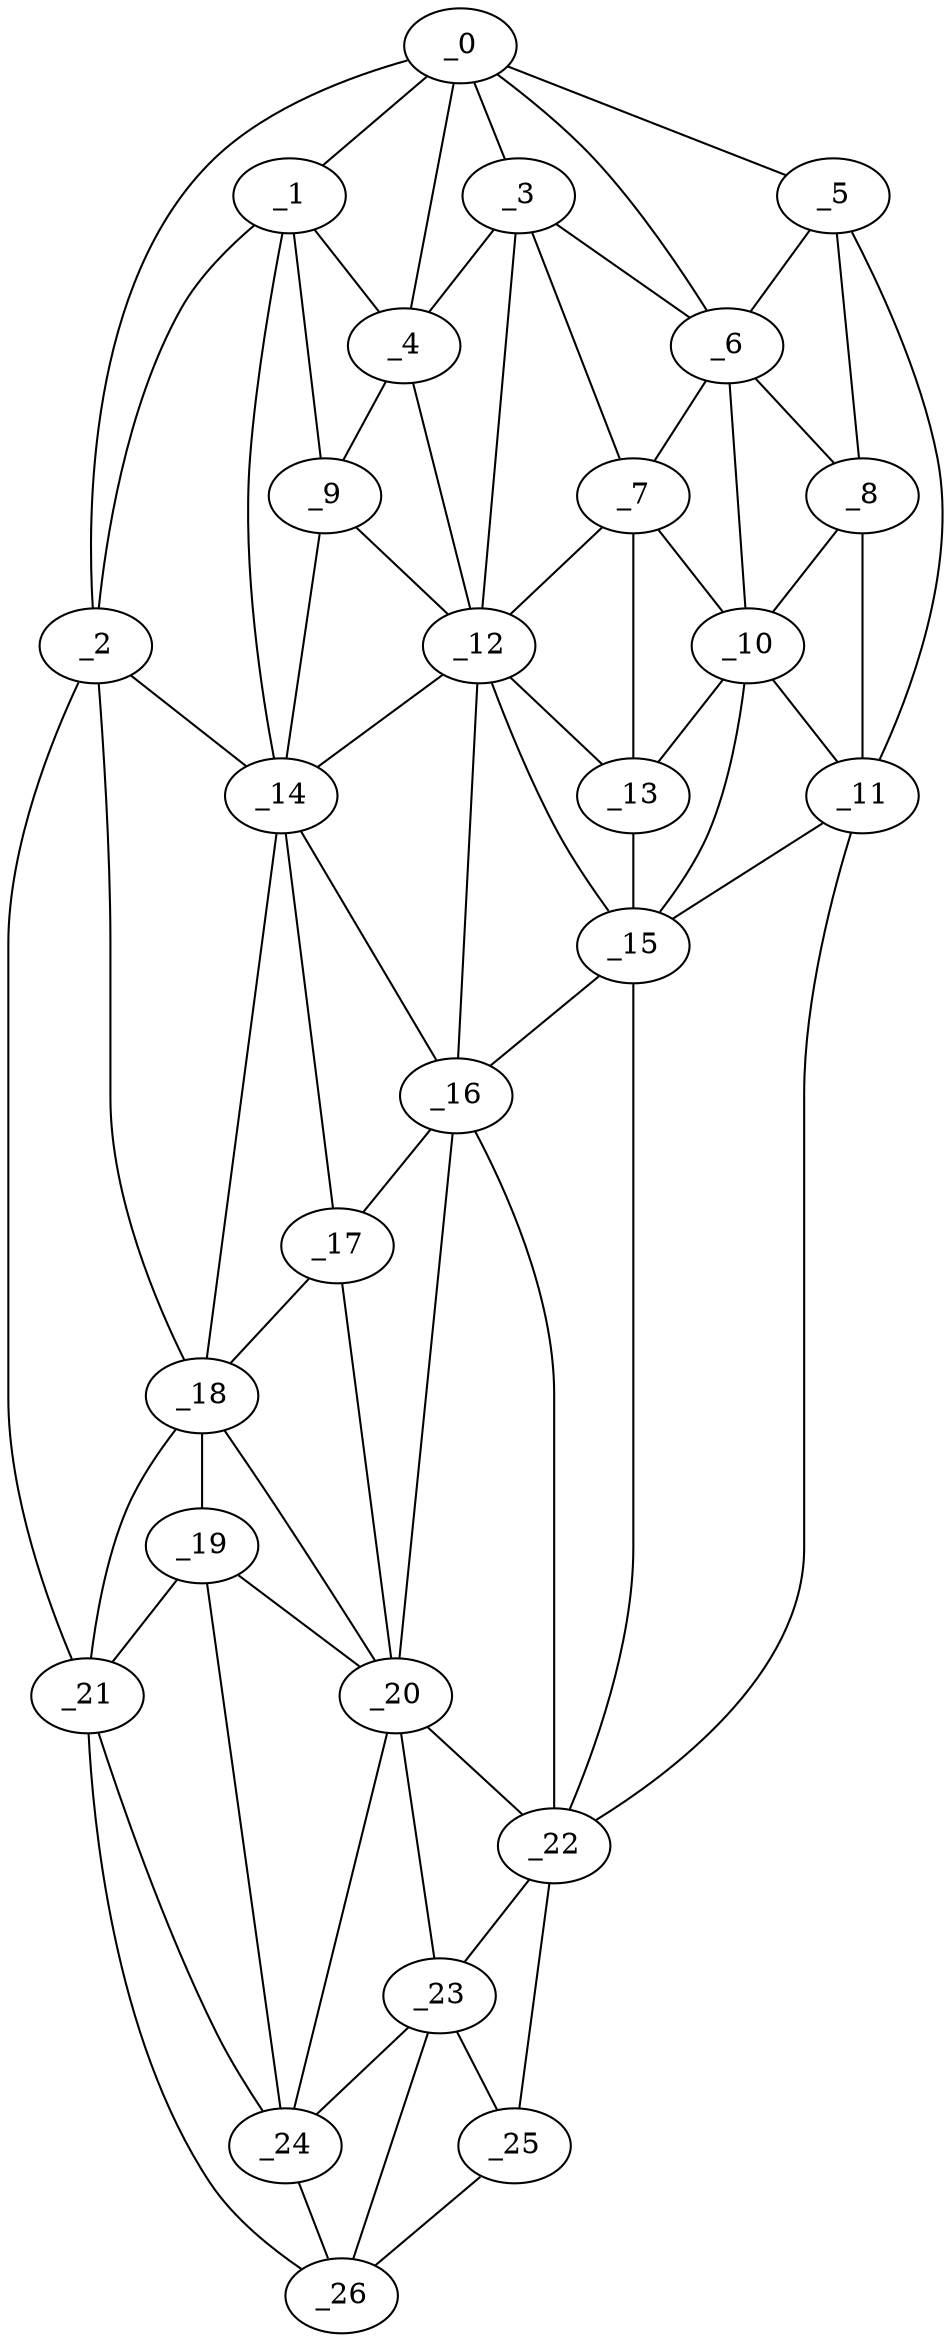 graph "obj57__10.gxl" {
	_0	 [x=5,
		y=55];
	_1	 [x=9,
		y=65];
	_0 -- _1	 [valence=1];
	_2	 [x=12,
		y=105];
	_0 -- _2	 [valence=1];
	_3	 [x=15,
		y=43];
	_0 -- _3	 [valence=2];
	_4	 [x=18,
		y=49];
	_0 -- _4	 [valence=2];
	_5	 [x=20,
		y=14];
	_0 -- _5	 [valence=1];
	_6	 [x=20,
		y=21];
	_0 -- _6	 [valence=2];
	_1 -- _2	 [valence=2];
	_1 -- _4	 [valence=1];
	_9	 [x=26,
		y=50];
	_1 -- _9	 [valence=1];
	_14	 [x=39,
		y=64];
	_1 -- _14	 [valence=2];
	_2 -- _14	 [valence=1];
	_18	 [x=64,
		y=99];
	_2 -- _18	 [valence=1];
	_21	 [x=105,
		y=110];
	_2 -- _21	 [valence=1];
	_3 -- _4	 [valence=2];
	_3 -- _6	 [valence=2];
	_7	 [x=20,
		y=32];
	_3 -- _7	 [valence=2];
	_12	 [x=30,
		y=46];
	_3 -- _12	 [valence=1];
	_4 -- _9	 [valence=2];
	_4 -- _12	 [valence=2];
	_5 -- _6	 [valence=2];
	_8	 [x=25,
		y=21];
	_5 -- _8	 [valence=2];
	_11	 [x=30,
		y=15];
	_5 -- _11	 [valence=1];
	_6 -- _7	 [valence=1];
	_6 -- _8	 [valence=1];
	_10	 [x=28,
		y=26];
	_6 -- _10	 [valence=2];
	_7 -- _10	 [valence=2];
	_7 -- _12	 [valence=2];
	_13	 [x=34,
		y=41];
	_7 -- _13	 [valence=2];
	_8 -- _10	 [valence=2];
	_8 -- _11	 [valence=1];
	_9 -- _12	 [valence=1];
	_9 -- _14	 [valence=2];
	_10 -- _11	 [valence=1];
	_10 -- _13	 [valence=1];
	_15	 [x=44,
		y=44];
	_10 -- _15	 [valence=2];
	_11 -- _15	 [valence=2];
	_22	 [x=108,
		y=57];
	_11 -- _22	 [valence=1];
	_12 -- _13	 [valence=1];
	_12 -- _14	 [valence=1];
	_12 -- _15	 [valence=2];
	_16	 [x=47,
		y=51];
	_12 -- _16	 [valence=2];
	_13 -- _15	 [valence=2];
	_14 -- _16	 [valence=2];
	_17	 [x=62,
		y=76];
	_14 -- _17	 [valence=2];
	_14 -- _18	 [valence=1];
	_15 -- _16	 [valence=1];
	_15 -- _22	 [valence=1];
	_16 -- _17	 [valence=2];
	_20	 [x=77,
		y=77];
	_16 -- _20	 [valence=1];
	_16 -- _22	 [valence=2];
	_17 -- _18	 [valence=2];
	_17 -- _20	 [valence=2];
	_19	 [x=76,
		y=100];
	_18 -- _19	 [valence=2];
	_18 -- _20	 [valence=1];
	_18 -- _21	 [valence=1];
	_19 -- _20	 [valence=1];
	_19 -- _21	 [valence=2];
	_24	 [x=116,
		y=94];
	_19 -- _24	 [valence=1];
	_20 -- _22	 [valence=2];
	_23	 [x=116,
		y=69];
	_20 -- _23	 [valence=2];
	_20 -- _24	 [valence=2];
	_21 -- _24	 [valence=1];
	_26	 [x=122,
		y=89];
	_21 -- _26	 [valence=1];
	_22 -- _23	 [valence=1];
	_25	 [x=122,
		y=74];
	_22 -- _25	 [valence=1];
	_23 -- _24	 [valence=1];
	_23 -- _25	 [valence=2];
	_23 -- _26	 [valence=1];
	_24 -- _26	 [valence=2];
	_25 -- _26	 [valence=1];
}
